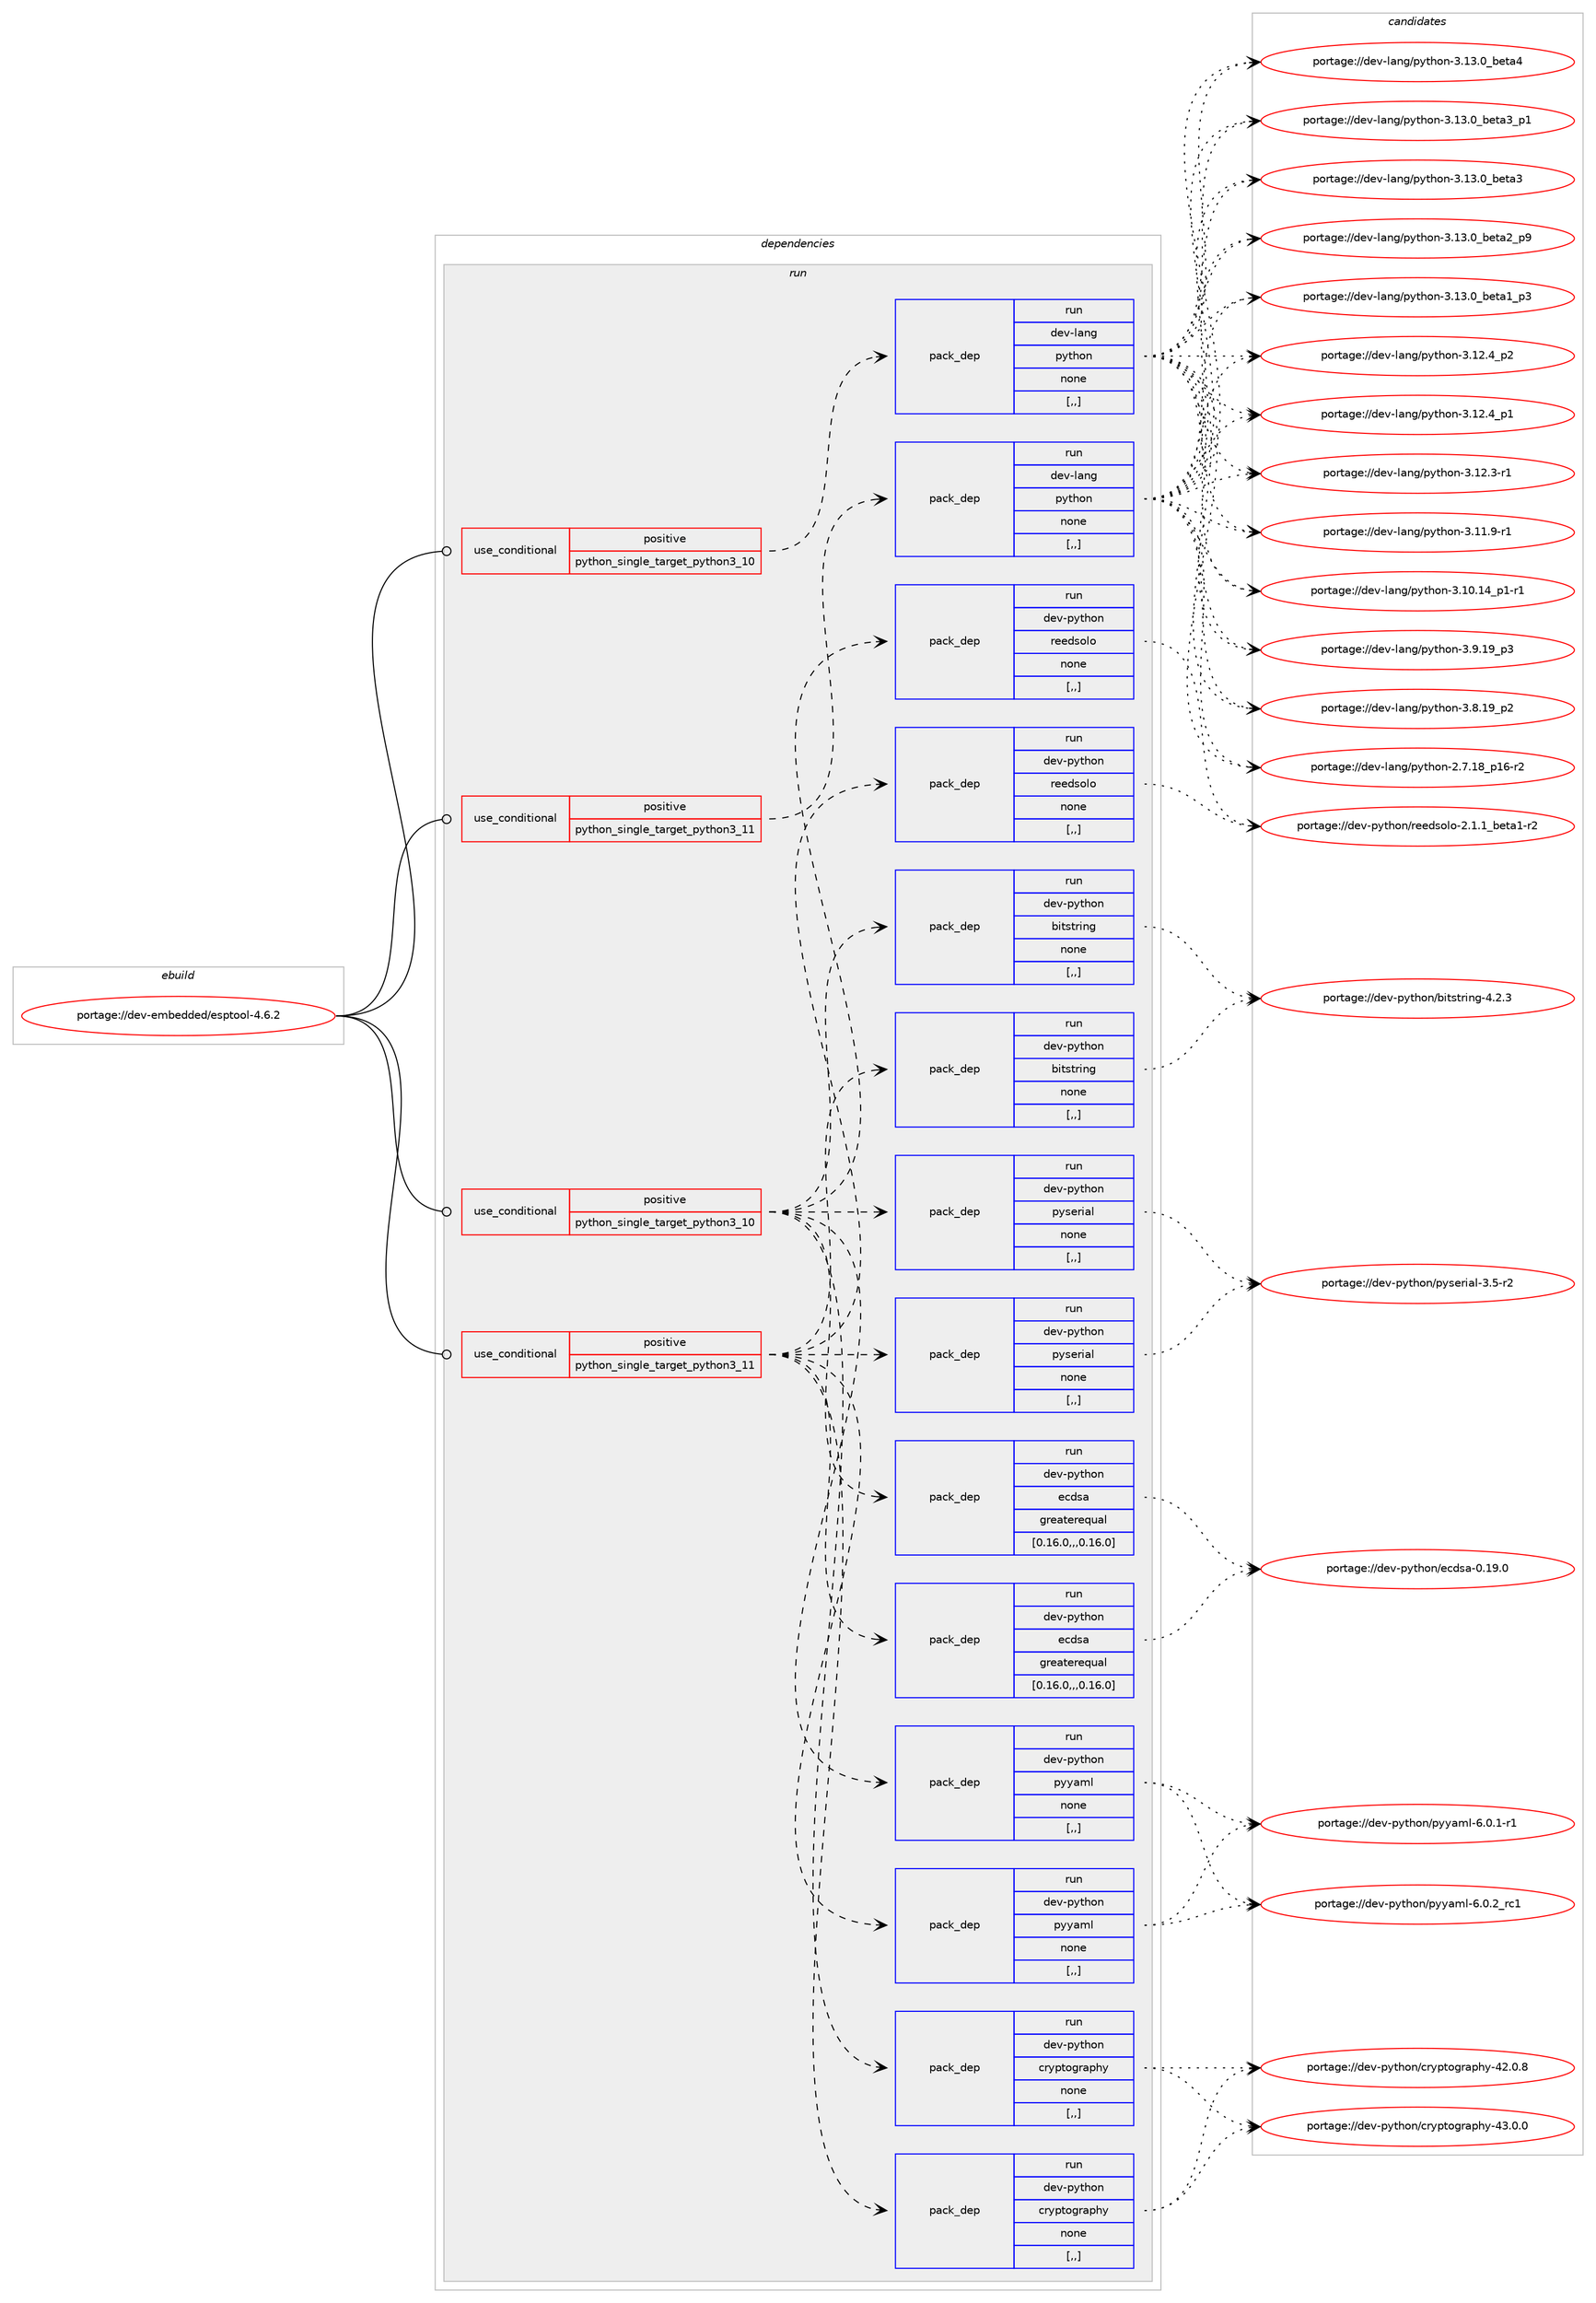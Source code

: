 digraph prolog {

# *************
# Graph options
# *************

newrank=true;
concentrate=true;
compound=true;
graph [rankdir=LR,fontname=Helvetica,fontsize=10,ranksep=1.5];#, ranksep=2.5, nodesep=0.2];
edge  [arrowhead=vee];
node  [fontname=Helvetica,fontsize=10];

# **********
# The ebuild
# **********

subgraph cluster_leftcol {
color=gray;
label=<<i>ebuild</i>>;
id [label="portage://dev-embedded/esptool-4.6.2", color=red, width=4, href="../dev-embedded/esptool-4.6.2.svg"];
}

# ****************
# The dependencies
# ****************

subgraph cluster_midcol {
color=gray;
label=<<i>dependencies</i>>;
subgraph cluster_compile {
fillcolor="#eeeeee";
style=filled;
label=<<i>compile</i>>;
}
subgraph cluster_compileandrun {
fillcolor="#eeeeee";
style=filled;
label=<<i>compile and run</i>>;
}
subgraph cluster_run {
fillcolor="#eeeeee";
style=filled;
label=<<i>run</i>>;
subgraph cond19436 {
dependency73438 [label=<<TABLE BORDER="0" CELLBORDER="1" CELLSPACING="0" CELLPADDING="4"><TR><TD ROWSPAN="3" CELLPADDING="10">use_conditional</TD></TR><TR><TD>positive</TD></TR><TR><TD>python_single_target_python3_10</TD></TR></TABLE>>, shape=none, color=red];
subgraph pack53049 {
dependency73439 [label=<<TABLE BORDER="0" CELLBORDER="1" CELLSPACING="0" CELLPADDING="4" WIDTH="220"><TR><TD ROWSPAN="6" CELLPADDING="30">pack_dep</TD></TR><TR><TD WIDTH="110">run</TD></TR><TR><TD>dev-lang</TD></TR><TR><TD>python</TD></TR><TR><TD>none</TD></TR><TR><TD>[,,]</TD></TR></TABLE>>, shape=none, color=blue];
}
dependency73438:e -> dependency73439:w [weight=20,style="dashed",arrowhead="vee"];
}
id:e -> dependency73438:w [weight=20,style="solid",arrowhead="odot"];
subgraph cond19437 {
dependency73440 [label=<<TABLE BORDER="0" CELLBORDER="1" CELLSPACING="0" CELLPADDING="4"><TR><TD ROWSPAN="3" CELLPADDING="10">use_conditional</TD></TR><TR><TD>positive</TD></TR><TR><TD>python_single_target_python3_10</TD></TR></TABLE>>, shape=none, color=red];
subgraph pack53050 {
dependency73441 [label=<<TABLE BORDER="0" CELLBORDER="1" CELLSPACING="0" CELLPADDING="4" WIDTH="220"><TR><TD ROWSPAN="6" CELLPADDING="30">pack_dep</TD></TR><TR><TD WIDTH="110">run</TD></TR><TR><TD>dev-python</TD></TR><TR><TD>bitstring</TD></TR><TR><TD>none</TD></TR><TR><TD>[,,]</TD></TR></TABLE>>, shape=none, color=blue];
}
dependency73440:e -> dependency73441:w [weight=20,style="dashed",arrowhead="vee"];
subgraph pack53051 {
dependency73442 [label=<<TABLE BORDER="0" CELLBORDER="1" CELLSPACING="0" CELLPADDING="4" WIDTH="220"><TR><TD ROWSPAN="6" CELLPADDING="30">pack_dep</TD></TR><TR><TD WIDTH="110">run</TD></TR><TR><TD>dev-python</TD></TR><TR><TD>cryptography</TD></TR><TR><TD>none</TD></TR><TR><TD>[,,]</TD></TR></TABLE>>, shape=none, color=blue];
}
dependency73440:e -> dependency73442:w [weight=20,style="dashed",arrowhead="vee"];
subgraph pack53052 {
dependency73443 [label=<<TABLE BORDER="0" CELLBORDER="1" CELLSPACING="0" CELLPADDING="4" WIDTH="220"><TR><TD ROWSPAN="6" CELLPADDING="30">pack_dep</TD></TR><TR><TD WIDTH="110">run</TD></TR><TR><TD>dev-python</TD></TR><TR><TD>ecdsa</TD></TR><TR><TD>greaterequal</TD></TR><TR><TD>[0.16.0,,,0.16.0]</TD></TR></TABLE>>, shape=none, color=blue];
}
dependency73440:e -> dependency73443:w [weight=20,style="dashed",arrowhead="vee"];
subgraph pack53053 {
dependency73444 [label=<<TABLE BORDER="0" CELLBORDER="1" CELLSPACING="0" CELLPADDING="4" WIDTH="220"><TR><TD ROWSPAN="6" CELLPADDING="30">pack_dep</TD></TR><TR><TD WIDTH="110">run</TD></TR><TR><TD>dev-python</TD></TR><TR><TD>pyserial</TD></TR><TR><TD>none</TD></TR><TR><TD>[,,]</TD></TR></TABLE>>, shape=none, color=blue];
}
dependency73440:e -> dependency73444:w [weight=20,style="dashed",arrowhead="vee"];
subgraph pack53054 {
dependency73445 [label=<<TABLE BORDER="0" CELLBORDER="1" CELLSPACING="0" CELLPADDING="4" WIDTH="220"><TR><TD ROWSPAN="6" CELLPADDING="30">pack_dep</TD></TR><TR><TD WIDTH="110">run</TD></TR><TR><TD>dev-python</TD></TR><TR><TD>pyyaml</TD></TR><TR><TD>none</TD></TR><TR><TD>[,,]</TD></TR></TABLE>>, shape=none, color=blue];
}
dependency73440:e -> dependency73445:w [weight=20,style="dashed",arrowhead="vee"];
subgraph pack53055 {
dependency73446 [label=<<TABLE BORDER="0" CELLBORDER="1" CELLSPACING="0" CELLPADDING="4" WIDTH="220"><TR><TD ROWSPAN="6" CELLPADDING="30">pack_dep</TD></TR><TR><TD WIDTH="110">run</TD></TR><TR><TD>dev-python</TD></TR><TR><TD>reedsolo</TD></TR><TR><TD>none</TD></TR><TR><TD>[,,]</TD></TR></TABLE>>, shape=none, color=blue];
}
dependency73440:e -> dependency73446:w [weight=20,style="dashed",arrowhead="vee"];
}
id:e -> dependency73440:w [weight=20,style="solid",arrowhead="odot"];
subgraph cond19438 {
dependency73447 [label=<<TABLE BORDER="0" CELLBORDER="1" CELLSPACING="0" CELLPADDING="4"><TR><TD ROWSPAN="3" CELLPADDING="10">use_conditional</TD></TR><TR><TD>positive</TD></TR><TR><TD>python_single_target_python3_11</TD></TR></TABLE>>, shape=none, color=red];
subgraph pack53056 {
dependency73448 [label=<<TABLE BORDER="0" CELLBORDER="1" CELLSPACING="0" CELLPADDING="4" WIDTH="220"><TR><TD ROWSPAN="6" CELLPADDING="30">pack_dep</TD></TR><TR><TD WIDTH="110">run</TD></TR><TR><TD>dev-lang</TD></TR><TR><TD>python</TD></TR><TR><TD>none</TD></TR><TR><TD>[,,]</TD></TR></TABLE>>, shape=none, color=blue];
}
dependency73447:e -> dependency73448:w [weight=20,style="dashed",arrowhead="vee"];
}
id:e -> dependency73447:w [weight=20,style="solid",arrowhead="odot"];
subgraph cond19439 {
dependency73449 [label=<<TABLE BORDER="0" CELLBORDER="1" CELLSPACING="0" CELLPADDING="4"><TR><TD ROWSPAN="3" CELLPADDING="10">use_conditional</TD></TR><TR><TD>positive</TD></TR><TR><TD>python_single_target_python3_11</TD></TR></TABLE>>, shape=none, color=red];
subgraph pack53057 {
dependency73450 [label=<<TABLE BORDER="0" CELLBORDER="1" CELLSPACING="0" CELLPADDING="4" WIDTH="220"><TR><TD ROWSPAN="6" CELLPADDING="30">pack_dep</TD></TR><TR><TD WIDTH="110">run</TD></TR><TR><TD>dev-python</TD></TR><TR><TD>bitstring</TD></TR><TR><TD>none</TD></TR><TR><TD>[,,]</TD></TR></TABLE>>, shape=none, color=blue];
}
dependency73449:e -> dependency73450:w [weight=20,style="dashed",arrowhead="vee"];
subgraph pack53058 {
dependency73451 [label=<<TABLE BORDER="0" CELLBORDER="1" CELLSPACING="0" CELLPADDING="4" WIDTH="220"><TR><TD ROWSPAN="6" CELLPADDING="30">pack_dep</TD></TR><TR><TD WIDTH="110">run</TD></TR><TR><TD>dev-python</TD></TR><TR><TD>cryptography</TD></TR><TR><TD>none</TD></TR><TR><TD>[,,]</TD></TR></TABLE>>, shape=none, color=blue];
}
dependency73449:e -> dependency73451:w [weight=20,style="dashed",arrowhead="vee"];
subgraph pack53059 {
dependency73452 [label=<<TABLE BORDER="0" CELLBORDER="1" CELLSPACING="0" CELLPADDING="4" WIDTH="220"><TR><TD ROWSPAN="6" CELLPADDING="30">pack_dep</TD></TR><TR><TD WIDTH="110">run</TD></TR><TR><TD>dev-python</TD></TR><TR><TD>ecdsa</TD></TR><TR><TD>greaterequal</TD></TR><TR><TD>[0.16.0,,,0.16.0]</TD></TR></TABLE>>, shape=none, color=blue];
}
dependency73449:e -> dependency73452:w [weight=20,style="dashed",arrowhead="vee"];
subgraph pack53060 {
dependency73453 [label=<<TABLE BORDER="0" CELLBORDER="1" CELLSPACING="0" CELLPADDING="4" WIDTH="220"><TR><TD ROWSPAN="6" CELLPADDING="30">pack_dep</TD></TR><TR><TD WIDTH="110">run</TD></TR><TR><TD>dev-python</TD></TR><TR><TD>pyserial</TD></TR><TR><TD>none</TD></TR><TR><TD>[,,]</TD></TR></TABLE>>, shape=none, color=blue];
}
dependency73449:e -> dependency73453:w [weight=20,style="dashed",arrowhead="vee"];
subgraph pack53061 {
dependency73454 [label=<<TABLE BORDER="0" CELLBORDER="1" CELLSPACING="0" CELLPADDING="4" WIDTH="220"><TR><TD ROWSPAN="6" CELLPADDING="30">pack_dep</TD></TR><TR><TD WIDTH="110">run</TD></TR><TR><TD>dev-python</TD></TR><TR><TD>pyyaml</TD></TR><TR><TD>none</TD></TR><TR><TD>[,,]</TD></TR></TABLE>>, shape=none, color=blue];
}
dependency73449:e -> dependency73454:w [weight=20,style="dashed",arrowhead="vee"];
subgraph pack53062 {
dependency73455 [label=<<TABLE BORDER="0" CELLBORDER="1" CELLSPACING="0" CELLPADDING="4" WIDTH="220"><TR><TD ROWSPAN="6" CELLPADDING="30">pack_dep</TD></TR><TR><TD WIDTH="110">run</TD></TR><TR><TD>dev-python</TD></TR><TR><TD>reedsolo</TD></TR><TR><TD>none</TD></TR><TR><TD>[,,]</TD></TR></TABLE>>, shape=none, color=blue];
}
dependency73449:e -> dependency73455:w [weight=20,style="dashed",arrowhead="vee"];
}
id:e -> dependency73449:w [weight=20,style="solid",arrowhead="odot"];
}
}

# **************
# The candidates
# **************

subgraph cluster_choices {
rank=same;
color=gray;
label=<<i>candidates</i>>;

subgraph choice53049 {
color=black;
nodesep=1;
choice1001011184510897110103471121211161041111104551464951464895981011169752 [label="portage://dev-lang/python-3.13.0_beta4", color=red, width=4,href="../dev-lang/python-3.13.0_beta4.svg"];
choice10010111845108971101034711212111610411111045514649514648959810111697519511249 [label="portage://dev-lang/python-3.13.0_beta3_p1", color=red, width=4,href="../dev-lang/python-3.13.0_beta3_p1.svg"];
choice1001011184510897110103471121211161041111104551464951464895981011169751 [label="portage://dev-lang/python-3.13.0_beta3", color=red, width=4,href="../dev-lang/python-3.13.0_beta3.svg"];
choice10010111845108971101034711212111610411111045514649514648959810111697509511257 [label="portage://dev-lang/python-3.13.0_beta2_p9", color=red, width=4,href="../dev-lang/python-3.13.0_beta2_p9.svg"];
choice10010111845108971101034711212111610411111045514649514648959810111697499511251 [label="portage://dev-lang/python-3.13.0_beta1_p3", color=red, width=4,href="../dev-lang/python-3.13.0_beta1_p3.svg"];
choice100101118451089711010347112121116104111110455146495046529511250 [label="portage://dev-lang/python-3.12.4_p2", color=red, width=4,href="../dev-lang/python-3.12.4_p2.svg"];
choice100101118451089711010347112121116104111110455146495046529511249 [label="portage://dev-lang/python-3.12.4_p1", color=red, width=4,href="../dev-lang/python-3.12.4_p1.svg"];
choice100101118451089711010347112121116104111110455146495046514511449 [label="portage://dev-lang/python-3.12.3-r1", color=red, width=4,href="../dev-lang/python-3.12.3-r1.svg"];
choice100101118451089711010347112121116104111110455146494946574511449 [label="portage://dev-lang/python-3.11.9-r1", color=red, width=4,href="../dev-lang/python-3.11.9-r1.svg"];
choice100101118451089711010347112121116104111110455146494846495295112494511449 [label="portage://dev-lang/python-3.10.14_p1-r1", color=red, width=4,href="../dev-lang/python-3.10.14_p1-r1.svg"];
choice100101118451089711010347112121116104111110455146574649579511251 [label="portage://dev-lang/python-3.9.19_p3", color=red, width=4,href="../dev-lang/python-3.9.19_p3.svg"];
choice100101118451089711010347112121116104111110455146564649579511250 [label="portage://dev-lang/python-3.8.19_p2", color=red, width=4,href="../dev-lang/python-3.8.19_p2.svg"];
choice100101118451089711010347112121116104111110455046554649569511249544511450 [label="portage://dev-lang/python-2.7.18_p16-r2", color=red, width=4,href="../dev-lang/python-2.7.18_p16-r2.svg"];
dependency73439:e -> choice1001011184510897110103471121211161041111104551464951464895981011169752:w [style=dotted,weight="100"];
dependency73439:e -> choice10010111845108971101034711212111610411111045514649514648959810111697519511249:w [style=dotted,weight="100"];
dependency73439:e -> choice1001011184510897110103471121211161041111104551464951464895981011169751:w [style=dotted,weight="100"];
dependency73439:e -> choice10010111845108971101034711212111610411111045514649514648959810111697509511257:w [style=dotted,weight="100"];
dependency73439:e -> choice10010111845108971101034711212111610411111045514649514648959810111697499511251:w [style=dotted,weight="100"];
dependency73439:e -> choice100101118451089711010347112121116104111110455146495046529511250:w [style=dotted,weight="100"];
dependency73439:e -> choice100101118451089711010347112121116104111110455146495046529511249:w [style=dotted,weight="100"];
dependency73439:e -> choice100101118451089711010347112121116104111110455146495046514511449:w [style=dotted,weight="100"];
dependency73439:e -> choice100101118451089711010347112121116104111110455146494946574511449:w [style=dotted,weight="100"];
dependency73439:e -> choice100101118451089711010347112121116104111110455146494846495295112494511449:w [style=dotted,weight="100"];
dependency73439:e -> choice100101118451089711010347112121116104111110455146574649579511251:w [style=dotted,weight="100"];
dependency73439:e -> choice100101118451089711010347112121116104111110455146564649579511250:w [style=dotted,weight="100"];
dependency73439:e -> choice100101118451089711010347112121116104111110455046554649569511249544511450:w [style=dotted,weight="100"];
}
subgraph choice53050 {
color=black;
nodesep=1;
choice100101118451121211161041111104798105116115116114105110103455246504651 [label="portage://dev-python/bitstring-4.2.3", color=red, width=4,href="../dev-python/bitstring-4.2.3.svg"];
dependency73441:e -> choice100101118451121211161041111104798105116115116114105110103455246504651:w [style=dotted,weight="100"];
}
subgraph choice53051 {
color=black;
nodesep=1;
choice1001011184511212111610411111047991141211121161111031149711210412145525146484648 [label="portage://dev-python/cryptography-43.0.0", color=red, width=4,href="../dev-python/cryptography-43.0.0.svg"];
choice1001011184511212111610411111047991141211121161111031149711210412145525046484656 [label="portage://dev-python/cryptography-42.0.8", color=red, width=4,href="../dev-python/cryptography-42.0.8.svg"];
dependency73442:e -> choice1001011184511212111610411111047991141211121161111031149711210412145525146484648:w [style=dotted,weight="100"];
dependency73442:e -> choice1001011184511212111610411111047991141211121161111031149711210412145525046484656:w [style=dotted,weight="100"];
}
subgraph choice53052 {
color=black;
nodesep=1;
choice1001011184511212111610411111047101991001159745484649574648 [label="portage://dev-python/ecdsa-0.19.0", color=red, width=4,href="../dev-python/ecdsa-0.19.0.svg"];
dependency73443:e -> choice1001011184511212111610411111047101991001159745484649574648:w [style=dotted,weight="100"];
}
subgraph choice53053 {
color=black;
nodesep=1;
choice100101118451121211161041111104711212111510111410597108455146534511450 [label="portage://dev-python/pyserial-3.5-r2", color=red, width=4,href="../dev-python/pyserial-3.5-r2.svg"];
dependency73444:e -> choice100101118451121211161041111104711212111510111410597108455146534511450:w [style=dotted,weight="100"];
}
subgraph choice53054 {
color=black;
nodesep=1;
choice100101118451121211161041111104711212112197109108455446484650951149949 [label="portage://dev-python/pyyaml-6.0.2_rc1", color=red, width=4,href="../dev-python/pyyaml-6.0.2_rc1.svg"];
choice1001011184511212111610411111047112121121971091084554464846494511449 [label="portage://dev-python/pyyaml-6.0.1-r1", color=red, width=4,href="../dev-python/pyyaml-6.0.1-r1.svg"];
dependency73445:e -> choice100101118451121211161041111104711212112197109108455446484650951149949:w [style=dotted,weight="100"];
dependency73445:e -> choice1001011184511212111610411111047112121121971091084554464846494511449:w [style=dotted,weight="100"];
}
subgraph choice53055 {
color=black;
nodesep=1;
choice1001011184511212111610411111047114101101100115111108111455046494649959810111697494511450 [label="portage://dev-python/reedsolo-2.1.1_beta1-r2", color=red, width=4,href="../dev-python/reedsolo-2.1.1_beta1-r2.svg"];
dependency73446:e -> choice1001011184511212111610411111047114101101100115111108111455046494649959810111697494511450:w [style=dotted,weight="100"];
}
subgraph choice53056 {
color=black;
nodesep=1;
choice1001011184510897110103471121211161041111104551464951464895981011169752 [label="portage://dev-lang/python-3.13.0_beta4", color=red, width=4,href="../dev-lang/python-3.13.0_beta4.svg"];
choice10010111845108971101034711212111610411111045514649514648959810111697519511249 [label="portage://dev-lang/python-3.13.0_beta3_p1", color=red, width=4,href="../dev-lang/python-3.13.0_beta3_p1.svg"];
choice1001011184510897110103471121211161041111104551464951464895981011169751 [label="portage://dev-lang/python-3.13.0_beta3", color=red, width=4,href="../dev-lang/python-3.13.0_beta3.svg"];
choice10010111845108971101034711212111610411111045514649514648959810111697509511257 [label="portage://dev-lang/python-3.13.0_beta2_p9", color=red, width=4,href="../dev-lang/python-3.13.0_beta2_p9.svg"];
choice10010111845108971101034711212111610411111045514649514648959810111697499511251 [label="portage://dev-lang/python-3.13.0_beta1_p3", color=red, width=4,href="../dev-lang/python-3.13.0_beta1_p3.svg"];
choice100101118451089711010347112121116104111110455146495046529511250 [label="portage://dev-lang/python-3.12.4_p2", color=red, width=4,href="../dev-lang/python-3.12.4_p2.svg"];
choice100101118451089711010347112121116104111110455146495046529511249 [label="portage://dev-lang/python-3.12.4_p1", color=red, width=4,href="../dev-lang/python-3.12.4_p1.svg"];
choice100101118451089711010347112121116104111110455146495046514511449 [label="portage://dev-lang/python-3.12.3-r1", color=red, width=4,href="../dev-lang/python-3.12.3-r1.svg"];
choice100101118451089711010347112121116104111110455146494946574511449 [label="portage://dev-lang/python-3.11.9-r1", color=red, width=4,href="../dev-lang/python-3.11.9-r1.svg"];
choice100101118451089711010347112121116104111110455146494846495295112494511449 [label="portage://dev-lang/python-3.10.14_p1-r1", color=red, width=4,href="../dev-lang/python-3.10.14_p1-r1.svg"];
choice100101118451089711010347112121116104111110455146574649579511251 [label="portage://dev-lang/python-3.9.19_p3", color=red, width=4,href="../dev-lang/python-3.9.19_p3.svg"];
choice100101118451089711010347112121116104111110455146564649579511250 [label="portage://dev-lang/python-3.8.19_p2", color=red, width=4,href="../dev-lang/python-3.8.19_p2.svg"];
choice100101118451089711010347112121116104111110455046554649569511249544511450 [label="portage://dev-lang/python-2.7.18_p16-r2", color=red, width=4,href="../dev-lang/python-2.7.18_p16-r2.svg"];
dependency73448:e -> choice1001011184510897110103471121211161041111104551464951464895981011169752:w [style=dotted,weight="100"];
dependency73448:e -> choice10010111845108971101034711212111610411111045514649514648959810111697519511249:w [style=dotted,weight="100"];
dependency73448:e -> choice1001011184510897110103471121211161041111104551464951464895981011169751:w [style=dotted,weight="100"];
dependency73448:e -> choice10010111845108971101034711212111610411111045514649514648959810111697509511257:w [style=dotted,weight="100"];
dependency73448:e -> choice10010111845108971101034711212111610411111045514649514648959810111697499511251:w [style=dotted,weight="100"];
dependency73448:e -> choice100101118451089711010347112121116104111110455146495046529511250:w [style=dotted,weight="100"];
dependency73448:e -> choice100101118451089711010347112121116104111110455146495046529511249:w [style=dotted,weight="100"];
dependency73448:e -> choice100101118451089711010347112121116104111110455146495046514511449:w [style=dotted,weight="100"];
dependency73448:e -> choice100101118451089711010347112121116104111110455146494946574511449:w [style=dotted,weight="100"];
dependency73448:e -> choice100101118451089711010347112121116104111110455146494846495295112494511449:w [style=dotted,weight="100"];
dependency73448:e -> choice100101118451089711010347112121116104111110455146574649579511251:w [style=dotted,weight="100"];
dependency73448:e -> choice100101118451089711010347112121116104111110455146564649579511250:w [style=dotted,weight="100"];
dependency73448:e -> choice100101118451089711010347112121116104111110455046554649569511249544511450:w [style=dotted,weight="100"];
}
subgraph choice53057 {
color=black;
nodesep=1;
choice100101118451121211161041111104798105116115116114105110103455246504651 [label="portage://dev-python/bitstring-4.2.3", color=red, width=4,href="../dev-python/bitstring-4.2.3.svg"];
dependency73450:e -> choice100101118451121211161041111104798105116115116114105110103455246504651:w [style=dotted,weight="100"];
}
subgraph choice53058 {
color=black;
nodesep=1;
choice1001011184511212111610411111047991141211121161111031149711210412145525146484648 [label="portage://dev-python/cryptography-43.0.0", color=red, width=4,href="../dev-python/cryptography-43.0.0.svg"];
choice1001011184511212111610411111047991141211121161111031149711210412145525046484656 [label="portage://dev-python/cryptography-42.0.8", color=red, width=4,href="../dev-python/cryptography-42.0.8.svg"];
dependency73451:e -> choice1001011184511212111610411111047991141211121161111031149711210412145525146484648:w [style=dotted,weight="100"];
dependency73451:e -> choice1001011184511212111610411111047991141211121161111031149711210412145525046484656:w [style=dotted,weight="100"];
}
subgraph choice53059 {
color=black;
nodesep=1;
choice1001011184511212111610411111047101991001159745484649574648 [label="portage://dev-python/ecdsa-0.19.0", color=red, width=4,href="../dev-python/ecdsa-0.19.0.svg"];
dependency73452:e -> choice1001011184511212111610411111047101991001159745484649574648:w [style=dotted,weight="100"];
}
subgraph choice53060 {
color=black;
nodesep=1;
choice100101118451121211161041111104711212111510111410597108455146534511450 [label="portage://dev-python/pyserial-3.5-r2", color=red, width=4,href="../dev-python/pyserial-3.5-r2.svg"];
dependency73453:e -> choice100101118451121211161041111104711212111510111410597108455146534511450:w [style=dotted,weight="100"];
}
subgraph choice53061 {
color=black;
nodesep=1;
choice100101118451121211161041111104711212112197109108455446484650951149949 [label="portage://dev-python/pyyaml-6.0.2_rc1", color=red, width=4,href="../dev-python/pyyaml-6.0.2_rc1.svg"];
choice1001011184511212111610411111047112121121971091084554464846494511449 [label="portage://dev-python/pyyaml-6.0.1-r1", color=red, width=4,href="../dev-python/pyyaml-6.0.1-r1.svg"];
dependency73454:e -> choice100101118451121211161041111104711212112197109108455446484650951149949:w [style=dotted,weight="100"];
dependency73454:e -> choice1001011184511212111610411111047112121121971091084554464846494511449:w [style=dotted,weight="100"];
}
subgraph choice53062 {
color=black;
nodesep=1;
choice1001011184511212111610411111047114101101100115111108111455046494649959810111697494511450 [label="portage://dev-python/reedsolo-2.1.1_beta1-r2", color=red, width=4,href="../dev-python/reedsolo-2.1.1_beta1-r2.svg"];
dependency73455:e -> choice1001011184511212111610411111047114101101100115111108111455046494649959810111697494511450:w [style=dotted,weight="100"];
}
}

}

